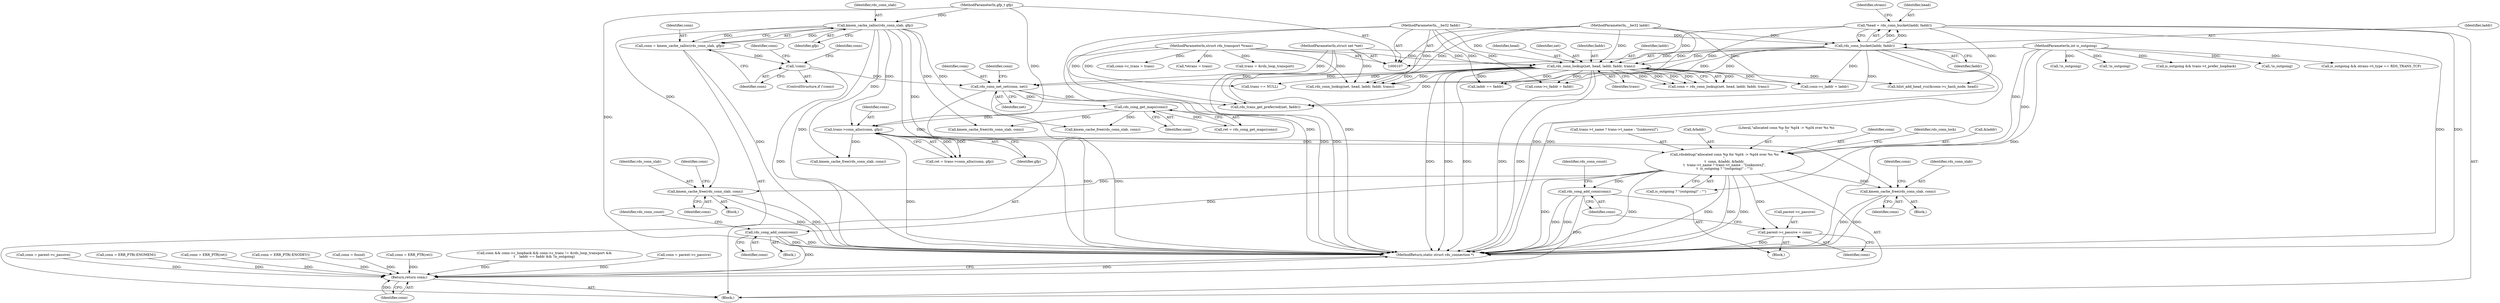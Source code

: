 digraph "0_linux_74e98eb085889b0d2d4908f59f6e00026063014f@pointer" {
"1000370" [label="(Call,rdsdebug(\"allocated conn %p for %pI4 -> %pI4 over %s %s\n\",\n\t  conn, &laddr, &faddr,\n\t  trans->t_name ? trans->t_name : \"[unknown]\",\n\t  is_outgoing ? \"(outgoing)\" : \"\"))"];
"1000306" [label="(Call,trans->conn_alloc(conn, gfp))"];
"1000246" [label="(Call,rds_cong_get_maps(conn))"];
"1000226" [label="(Call,rds_conn_net_set(conn, net))"];
"1000192" [label="(Call,!conn)"];
"1000186" [label="(Call,conn = kmem_cache_zalloc(rds_conn_slab, gfp))"];
"1000188" [label="(Call,kmem_cache_zalloc(rds_conn_slab, gfp))"];
"1000112" [label="(MethodParameterIn,gfp_t gfp)"];
"1000146" [label="(Call,rds_conn_lookup(net, head, laddr, faddr, trans))"];
"1000108" [label="(MethodParameterIn,struct net *net)"];
"1000121" [label="(Call,*head = rds_conn_bucket(laddr, faddr))"];
"1000123" [label="(Call,rds_conn_bucket(laddr, faddr))"];
"1000109" [label="(MethodParameterIn,__be32 laddr)"];
"1000110" [label="(MethodParameterIn,__be32 faddr)"];
"1000111" [label="(MethodParameterIn,struct rds_transport *trans)"];
"1000113" [label="(MethodParameterIn,int is_outgoing)"];
"1000405" [label="(Call,kmem_cache_free(rds_conn_slab, conn))"];
"1000415" [label="(Call,parent->c_passive = conn)"];
"1000420" [label="(Call,rds_cong_add_conn(conn))"];
"1000493" [label="(Return,return conn;)"];
"1000455" [label="(Call,kmem_cache_free(rds_conn_slab, conn))"];
"1000484" [label="(Call,rds_cong_add_conn(conn))"];
"1000457" [label="(Identifier,conn)"];
"1000148" [label="(Identifier,head)"];
"1000195" [label="(Call,conn = ERR_PTR(-ENOMEM))"];
"1000227" [label="(Identifier,conn)"];
"1000315" [label="(Call,conn = ERR_PTR(ret))"];
"1000429" [label="(Call,!is_outgoing)"];
"1000110" [label="(MethodParameterIn,__be32 faddr)"];
"1000465" [label="(Call,is_outgoing && otrans->t_type == RDS_TRANS_TCP)"];
"1000373" [label="(Call,&laddr)"];
"1000293" [label="(Call,conn = ERR_PTR(-ENODEV))"];
"1000307" [label="(Identifier,conn)"];
"1000108" [label="(MethodParameterIn,struct net *net)"];
"1000377" [label="(Call,trans->t_name ? trans->t_name : \"[unknown]\")"];
"1000186" [label="(Call,conn = kmem_cache_zalloc(rds_conn_slab, gfp))"];
"1000131" [label="(Identifier,otrans)"];
"1000281" [label="(Call,trans = &rds_loop_transport)"];
"1000204" [label="(Identifier,conn)"];
"1000290" [label="(Call,kmem_cache_free(rds_conn_slab, conn))"];
"1000478" [label="(Call,hlist_add_head_rcu(&conn->c_hash_node, head))"];
"1000385" [label="(Call,is_outgoing ? \"(outgoing)\" : \"\")"];
"1000114" [label="(Block,)"];
"1000420" [label="(Call,rds_cong_add_conn(conn))"];
"1000407" [label="(Identifier,conn)"];
"1000375" [label="(Call,&faddr)"];
"1000191" [label="(ControlStructure,if (!conn))"];
"1000147" [label="(Identifier,net)"];
"1000124" [label="(Identifier,laddr)"];
"1000167" [label="(Call,laddr == faddr)"];
"1000251" [label="(Call,kmem_cache_free(rds_conn_slab, conn))"];
"1000423" [label="(Identifier,rds_conn_count)"];
"1000458" [label="(Call,conn = found)"];
"1000371" [label="(Literal,\"allocated conn %p for %pI4 -> %pI4 over %s %s\n\")"];
"1000190" [label="(Identifier,gfp)"];
"1000254" [label="(Call,conn = ERR_PTR(ret))"];
"1000193" [label="(Identifier,conn)"];
"1000176" [label="(Call,conn = parent->c_passive)"];
"1000211" [label="(Call,conn->c_faddr = faddr)"];
"1000113" [label="(MethodParameterIn,int is_outgoing)"];
"1000493" [label="(Return,return conn;)"];
"1000187" [label="(Identifier,conn)"];
"1000299" [label="(Call,conn->c_trans = trans)"];
"1000153" [label="(Call,conn && conn->c_loopback && conn->c_trans != &rds_loop_transport &&\n\t    laddr == faddr && !is_outgoing)"];
"1000494" [label="(Identifier,conn)"];
"1000150" [label="(Identifier,faddr)"];
"1000462" [label="(Block,)"];
"1000232" [label="(Identifier,conn)"];
"1000146" [label="(Call,rds_conn_lookup(net, head, laddr, faddr, trans))"];
"1000370" [label="(Call,rdsdebug(\"allocated conn %p for %pI4 -> %pI4 over %s %s\n\",\n\t  conn, &laddr, &faddr,\n\t  trans->t_name ? trans->t_name : \"[unknown]\",\n\t  is_outgoing ? \"(outgoing)\" : \"\"))"];
"1000121" [label="(Call,*head = rds_conn_bucket(laddr, faddr))"];
"1000456" [label="(Identifier,rds_conn_slab)"];
"1000400" [label="(Block,)"];
"1000130" [label="(Call,*otrans = trans)"];
"1000415" [label="(Call,parent->c_passive = conn)"];
"1000188" [label="(Call,kmem_cache_zalloc(rds_conn_slab, gfp))"];
"1000306" [label="(Call,trans->conn_alloc(conn, gfp))"];
"1000372" [label="(Identifier,conn)"];
"1000414" [label="(Block,)"];
"1000416" [label="(Call,parent->c_passive)"];
"1000122" [label="(Identifier,head)"];
"1000485" [label="(Identifier,conn)"];
"1000226" [label="(Call,rds_conn_net_set(conn, net))"];
"1000170" [label="(Call,!is_outgoing)"];
"1000206" [label="(Call,conn->c_laddr = laddr)"];
"1000192" [label="(Call,!conn)"];
"1000408" [label="(Call,conn = parent->c_passive)"];
"1000244" [label="(Call,ret = rds_cong_get_maps(conn))"];
"1000125" [label="(Identifier,faddr)"];
"1000455" [label="(Call,kmem_cache_free(rds_conn_slab, conn))"];
"1000495" [label="(MethodReturn,static struct rds_connection *)"];
"1000286" [label="(Call,trans == NULL)"];
"1000391" [label="(Identifier,rds_conn_lock)"];
"1000421" [label="(Identifier,conn)"];
"1000312" [label="(Call,kmem_cache_free(rds_conn_slab, conn))"];
"1000135" [label="(Call,!is_outgoing)"];
"1000459" [label="(Identifier,conn)"];
"1000189" [label="(Identifier,rds_conn_slab)"];
"1000228" [label="(Identifier,net)"];
"1000246" [label="(Call,rds_cong_get_maps(conn))"];
"1000261" [label="(Call,rds_trans_get_preferred(net, faddr))"];
"1000112" [label="(MethodParameterIn,gfp_t gfp)"];
"1000450" [label="(Block,)"];
"1000275" [label="(Call,is_outgoing && trans->t_prefer_loopback)"];
"1000149" [label="(Identifier,laddr)"];
"1000109" [label="(MethodParameterIn,__be32 laddr)"];
"1000196" [label="(Identifier,conn)"];
"1000409" [label="(Identifier,conn)"];
"1000419" [label="(Identifier,conn)"];
"1000406" [label="(Identifier,rds_conn_slab)"];
"1000405" [label="(Call,kmem_cache_free(rds_conn_slab, conn))"];
"1000308" [label="(Identifier,gfp)"];
"1000151" [label="(Identifier,trans)"];
"1000442" [label="(Call,rds_conn_lookup(net, head, laddr, faddr, trans))"];
"1000144" [label="(Call,conn = rds_conn_lookup(net, head, laddr, faddr, trans))"];
"1000487" [label="(Identifier,rds_conn_count)"];
"1000304" [label="(Call,ret = trans->conn_alloc(conn, gfp))"];
"1000247" [label="(Identifier,conn)"];
"1000123" [label="(Call,rds_conn_bucket(laddr, faddr))"];
"1000484" [label="(Call,rds_cong_add_conn(conn))"];
"1000111" [label="(MethodParameterIn,struct rds_transport *trans)"];
"1000370" -> "1000114"  [label="AST: "];
"1000370" -> "1000385"  [label="CFG: "];
"1000371" -> "1000370"  [label="AST: "];
"1000372" -> "1000370"  [label="AST: "];
"1000373" -> "1000370"  [label="AST: "];
"1000375" -> "1000370"  [label="AST: "];
"1000377" -> "1000370"  [label="AST: "];
"1000385" -> "1000370"  [label="AST: "];
"1000391" -> "1000370"  [label="CFG: "];
"1000370" -> "1000495"  [label="DDG: "];
"1000370" -> "1000495"  [label="DDG: "];
"1000370" -> "1000495"  [label="DDG: "];
"1000370" -> "1000495"  [label="DDG: "];
"1000370" -> "1000495"  [label="DDG: "];
"1000306" -> "1000370"  [label="DDG: "];
"1000113" -> "1000370"  [label="DDG: "];
"1000370" -> "1000405"  [label="DDG: "];
"1000370" -> "1000415"  [label="DDG: "];
"1000370" -> "1000420"  [label="DDG: "];
"1000370" -> "1000455"  [label="DDG: "];
"1000370" -> "1000484"  [label="DDG: "];
"1000306" -> "1000304"  [label="AST: "];
"1000306" -> "1000308"  [label="CFG: "];
"1000307" -> "1000306"  [label="AST: "];
"1000308" -> "1000306"  [label="AST: "];
"1000304" -> "1000306"  [label="CFG: "];
"1000306" -> "1000495"  [label="DDG: "];
"1000306" -> "1000304"  [label="DDG: "];
"1000306" -> "1000304"  [label="DDG: "];
"1000246" -> "1000306"  [label="DDG: "];
"1000188" -> "1000306"  [label="DDG: "];
"1000112" -> "1000306"  [label="DDG: "];
"1000306" -> "1000312"  [label="DDG: "];
"1000246" -> "1000244"  [label="AST: "];
"1000246" -> "1000247"  [label="CFG: "];
"1000247" -> "1000246"  [label="AST: "];
"1000244" -> "1000246"  [label="CFG: "];
"1000246" -> "1000244"  [label="DDG: "];
"1000226" -> "1000246"  [label="DDG: "];
"1000246" -> "1000251"  [label="DDG: "];
"1000246" -> "1000290"  [label="DDG: "];
"1000226" -> "1000114"  [label="AST: "];
"1000226" -> "1000228"  [label="CFG: "];
"1000227" -> "1000226"  [label="AST: "];
"1000228" -> "1000226"  [label="AST: "];
"1000232" -> "1000226"  [label="CFG: "];
"1000226" -> "1000495"  [label="DDG: "];
"1000226" -> "1000495"  [label="DDG: "];
"1000192" -> "1000226"  [label="DDG: "];
"1000146" -> "1000226"  [label="DDG: "];
"1000108" -> "1000226"  [label="DDG: "];
"1000226" -> "1000261"  [label="DDG: "];
"1000192" -> "1000191"  [label="AST: "];
"1000192" -> "1000193"  [label="CFG: "];
"1000193" -> "1000192"  [label="AST: "];
"1000196" -> "1000192"  [label="CFG: "];
"1000204" -> "1000192"  [label="CFG: "];
"1000192" -> "1000495"  [label="DDG: "];
"1000186" -> "1000192"  [label="DDG: "];
"1000186" -> "1000114"  [label="AST: "];
"1000186" -> "1000188"  [label="CFG: "];
"1000187" -> "1000186"  [label="AST: "];
"1000188" -> "1000186"  [label="AST: "];
"1000193" -> "1000186"  [label="CFG: "];
"1000186" -> "1000495"  [label="DDG: "];
"1000188" -> "1000186"  [label="DDG: "];
"1000188" -> "1000186"  [label="DDG: "];
"1000188" -> "1000190"  [label="CFG: "];
"1000189" -> "1000188"  [label="AST: "];
"1000190" -> "1000188"  [label="AST: "];
"1000188" -> "1000495"  [label="DDG: "];
"1000188" -> "1000495"  [label="DDG: "];
"1000112" -> "1000188"  [label="DDG: "];
"1000188" -> "1000251"  [label="DDG: "];
"1000188" -> "1000290"  [label="DDG: "];
"1000188" -> "1000312"  [label="DDG: "];
"1000188" -> "1000405"  [label="DDG: "];
"1000188" -> "1000455"  [label="DDG: "];
"1000112" -> "1000107"  [label="AST: "];
"1000112" -> "1000495"  [label="DDG: "];
"1000146" -> "1000144"  [label="AST: "];
"1000146" -> "1000151"  [label="CFG: "];
"1000147" -> "1000146"  [label="AST: "];
"1000148" -> "1000146"  [label="AST: "];
"1000149" -> "1000146"  [label="AST: "];
"1000150" -> "1000146"  [label="AST: "];
"1000151" -> "1000146"  [label="AST: "];
"1000144" -> "1000146"  [label="CFG: "];
"1000146" -> "1000495"  [label="DDG: "];
"1000146" -> "1000495"  [label="DDG: "];
"1000146" -> "1000495"  [label="DDG: "];
"1000146" -> "1000495"  [label="DDG: "];
"1000146" -> "1000495"  [label="DDG: "];
"1000146" -> "1000144"  [label="DDG: "];
"1000146" -> "1000144"  [label="DDG: "];
"1000146" -> "1000144"  [label="DDG: "];
"1000146" -> "1000144"  [label="DDG: "];
"1000146" -> "1000144"  [label="DDG: "];
"1000108" -> "1000146"  [label="DDG: "];
"1000121" -> "1000146"  [label="DDG: "];
"1000123" -> "1000146"  [label="DDG: "];
"1000123" -> "1000146"  [label="DDG: "];
"1000109" -> "1000146"  [label="DDG: "];
"1000110" -> "1000146"  [label="DDG: "];
"1000111" -> "1000146"  [label="DDG: "];
"1000146" -> "1000167"  [label="DDG: "];
"1000146" -> "1000167"  [label="DDG: "];
"1000146" -> "1000206"  [label="DDG: "];
"1000146" -> "1000211"  [label="DDG: "];
"1000146" -> "1000261"  [label="DDG: "];
"1000146" -> "1000286"  [label="DDG: "];
"1000146" -> "1000442"  [label="DDG: "];
"1000146" -> "1000442"  [label="DDG: "];
"1000146" -> "1000478"  [label="DDG: "];
"1000108" -> "1000107"  [label="AST: "];
"1000108" -> "1000495"  [label="DDG: "];
"1000108" -> "1000261"  [label="DDG: "];
"1000108" -> "1000442"  [label="DDG: "];
"1000121" -> "1000114"  [label="AST: "];
"1000121" -> "1000123"  [label="CFG: "];
"1000122" -> "1000121"  [label="AST: "];
"1000123" -> "1000121"  [label="AST: "];
"1000131" -> "1000121"  [label="CFG: "];
"1000121" -> "1000495"  [label="DDG: "];
"1000121" -> "1000495"  [label="DDG: "];
"1000123" -> "1000121"  [label="DDG: "];
"1000123" -> "1000121"  [label="DDG: "];
"1000121" -> "1000442"  [label="DDG: "];
"1000121" -> "1000478"  [label="DDG: "];
"1000123" -> "1000125"  [label="CFG: "];
"1000124" -> "1000123"  [label="AST: "];
"1000125" -> "1000123"  [label="AST: "];
"1000123" -> "1000495"  [label="DDG: "];
"1000123" -> "1000495"  [label="DDG: "];
"1000109" -> "1000123"  [label="DDG: "];
"1000110" -> "1000123"  [label="DDG: "];
"1000123" -> "1000206"  [label="DDG: "];
"1000123" -> "1000211"  [label="DDG: "];
"1000123" -> "1000261"  [label="DDG: "];
"1000123" -> "1000442"  [label="DDG: "];
"1000109" -> "1000107"  [label="AST: "];
"1000109" -> "1000495"  [label="DDG: "];
"1000109" -> "1000167"  [label="DDG: "];
"1000109" -> "1000206"  [label="DDG: "];
"1000109" -> "1000442"  [label="DDG: "];
"1000110" -> "1000107"  [label="AST: "];
"1000110" -> "1000495"  [label="DDG: "];
"1000110" -> "1000167"  [label="DDG: "];
"1000110" -> "1000211"  [label="DDG: "];
"1000110" -> "1000261"  [label="DDG: "];
"1000110" -> "1000442"  [label="DDG: "];
"1000111" -> "1000107"  [label="AST: "];
"1000111" -> "1000495"  [label="DDG: "];
"1000111" -> "1000130"  [label="DDG: "];
"1000111" -> "1000281"  [label="DDG: "];
"1000111" -> "1000286"  [label="DDG: "];
"1000111" -> "1000299"  [label="DDG: "];
"1000111" -> "1000442"  [label="DDG: "];
"1000113" -> "1000107"  [label="AST: "];
"1000113" -> "1000495"  [label="DDG: "];
"1000113" -> "1000135"  [label="DDG: "];
"1000113" -> "1000170"  [label="DDG: "];
"1000113" -> "1000275"  [label="DDG: "];
"1000113" -> "1000385"  [label="DDG: "];
"1000113" -> "1000429"  [label="DDG: "];
"1000113" -> "1000465"  [label="DDG: "];
"1000405" -> "1000400"  [label="AST: "];
"1000405" -> "1000407"  [label="CFG: "];
"1000406" -> "1000405"  [label="AST: "];
"1000407" -> "1000405"  [label="AST: "];
"1000409" -> "1000405"  [label="CFG: "];
"1000405" -> "1000495"  [label="DDG: "];
"1000405" -> "1000495"  [label="DDG: "];
"1000415" -> "1000414"  [label="AST: "];
"1000415" -> "1000419"  [label="CFG: "];
"1000416" -> "1000415"  [label="AST: "];
"1000419" -> "1000415"  [label="AST: "];
"1000421" -> "1000415"  [label="CFG: "];
"1000415" -> "1000495"  [label="DDG: "];
"1000420" -> "1000414"  [label="AST: "];
"1000420" -> "1000421"  [label="CFG: "];
"1000421" -> "1000420"  [label="AST: "];
"1000423" -> "1000420"  [label="CFG: "];
"1000420" -> "1000495"  [label="DDG: "];
"1000420" -> "1000495"  [label="DDG: "];
"1000420" -> "1000493"  [label="DDG: "];
"1000493" -> "1000114"  [label="AST: "];
"1000493" -> "1000494"  [label="CFG: "];
"1000494" -> "1000493"  [label="AST: "];
"1000495" -> "1000493"  [label="CFG: "];
"1000493" -> "1000495"  [label="DDG: "];
"1000494" -> "1000493"  [label="DDG: "];
"1000458" -> "1000493"  [label="DDG: "];
"1000293" -> "1000493"  [label="DDG: "];
"1000408" -> "1000493"  [label="DDG: "];
"1000254" -> "1000493"  [label="DDG: "];
"1000315" -> "1000493"  [label="DDG: "];
"1000153" -> "1000493"  [label="DDG: "];
"1000176" -> "1000493"  [label="DDG: "];
"1000195" -> "1000493"  [label="DDG: "];
"1000484" -> "1000493"  [label="DDG: "];
"1000455" -> "1000450"  [label="AST: "];
"1000455" -> "1000457"  [label="CFG: "];
"1000456" -> "1000455"  [label="AST: "];
"1000457" -> "1000455"  [label="AST: "];
"1000459" -> "1000455"  [label="CFG: "];
"1000455" -> "1000495"  [label="DDG: "];
"1000455" -> "1000495"  [label="DDG: "];
"1000484" -> "1000462"  [label="AST: "];
"1000484" -> "1000485"  [label="CFG: "];
"1000485" -> "1000484"  [label="AST: "];
"1000487" -> "1000484"  [label="CFG: "];
"1000484" -> "1000495"  [label="DDG: "];
"1000484" -> "1000495"  [label="DDG: "];
}
